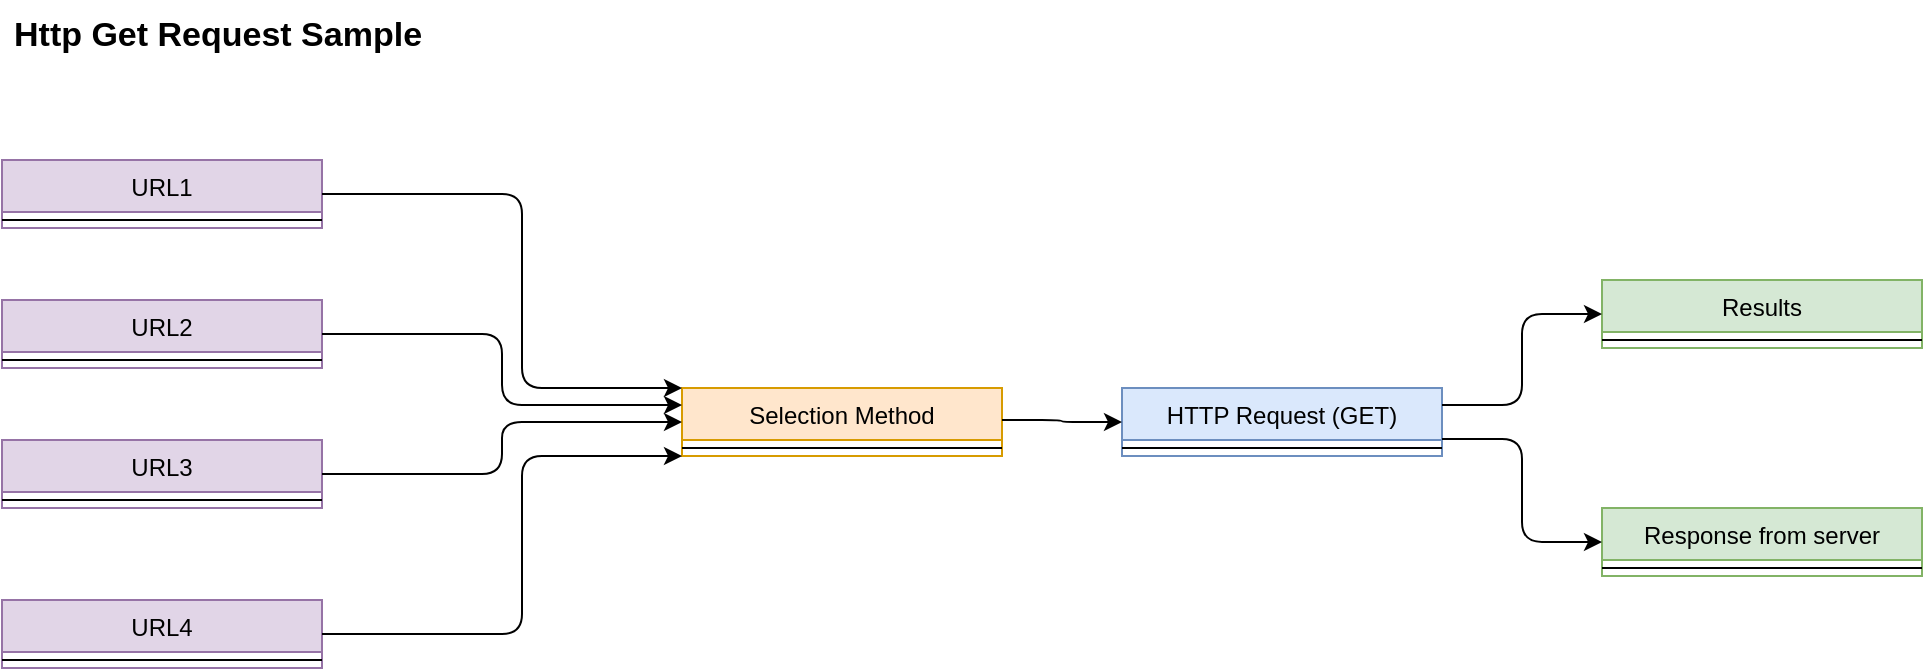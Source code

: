 <mxfile version="14.1.8" type="device"><diagram id="C5RBs43oDa-KdzZeNtuy" name="Page-1"><mxGraphModel dx="1026" dy="594" grid="1" gridSize="10" guides="1" tooltips="1" connect="1" arrows="1" fold="1" page="1" pageScale="1" pageWidth="827" pageHeight="1169" math="0" shadow="0"><root><mxCell id="WIyWlLk6GJQsqaUBKTNV-0"/><mxCell id="WIyWlLk6GJQsqaUBKTNV-1" parent="WIyWlLk6GJQsqaUBKTNV-0"/><mxCell id="zkfFHV4jXpPFQw0GAbJ--13" value="URL1" style="swimlane;fontStyle=0;align=center;verticalAlign=top;childLayout=stackLayout;horizontal=1;startSize=26;horizontalStack=0;resizeParent=1;resizeLast=0;collapsible=1;marginBottom=0;rounded=0;shadow=0;strokeWidth=1;fillColor=#e1d5e7;strokeColor=#9673a6;" parent="WIyWlLk6GJQsqaUBKTNV-1" vertex="1"><mxGeometry x="40" y="100" width="160" height="34" as="geometry"><mxRectangle x="340" y="380" width="170" height="26" as="alternateBounds"/></mxGeometry></mxCell><mxCell id="zkfFHV4jXpPFQw0GAbJ--15" value="" style="line;html=1;strokeWidth=1;align=left;verticalAlign=middle;spacingTop=-1;spacingLeft=3;spacingRight=3;rotatable=0;labelPosition=right;points=[];portConstraint=eastwest;" parent="zkfFHV4jXpPFQw0GAbJ--13" vertex="1"><mxGeometry y="26" width="160" height="8" as="geometry"/></mxCell><mxCell id="W9wzBwucB9AwO86Fl_An-0" value="Http Get Request Sample" style="text;align=left;verticalAlign=top;spacingLeft=4;spacingRight=4;overflow=hidden;rotatable=0;points=[[0,0.5],[1,0.5]];portConstraint=eastwest;rounded=0;shadow=0;html=0;fontStyle=1;fontSize=17;" vertex="1" parent="WIyWlLk6GJQsqaUBKTNV-1"><mxGeometry x="40" y="20" width="220" height="26" as="geometry"/></mxCell><mxCell id="W9wzBwucB9AwO86Fl_An-1" value="URL3" style="swimlane;fontStyle=0;align=center;verticalAlign=top;childLayout=stackLayout;horizontal=1;startSize=26;horizontalStack=0;resizeParent=1;resizeLast=0;collapsible=1;marginBottom=0;rounded=0;shadow=0;strokeWidth=1;fillColor=#e1d5e7;strokeColor=#9673a6;" vertex="1" parent="WIyWlLk6GJQsqaUBKTNV-1"><mxGeometry x="40" y="240" width="160" height="34" as="geometry"><mxRectangle x="340" y="380" width="170" height="26" as="alternateBounds"/></mxGeometry></mxCell><mxCell id="W9wzBwucB9AwO86Fl_An-3" value="" style="line;html=1;strokeWidth=1;align=left;verticalAlign=middle;spacingTop=-1;spacingLeft=3;spacingRight=3;rotatable=0;labelPosition=right;points=[];portConstraint=eastwest;" vertex="1" parent="W9wzBwucB9AwO86Fl_An-1"><mxGeometry y="26" width="160" height="8" as="geometry"/></mxCell><mxCell id="W9wzBwucB9AwO86Fl_An-4" value="URL2" style="swimlane;fontStyle=0;align=center;verticalAlign=top;childLayout=stackLayout;horizontal=1;startSize=26;horizontalStack=0;resizeParent=1;resizeLast=0;collapsible=1;marginBottom=0;rounded=0;shadow=0;strokeWidth=1;fillColor=#e1d5e7;strokeColor=#9673a6;" vertex="1" parent="WIyWlLk6GJQsqaUBKTNV-1"><mxGeometry x="40" y="170" width="160" height="34" as="geometry"><mxRectangle x="340" y="380" width="170" height="26" as="alternateBounds"/></mxGeometry></mxCell><mxCell id="W9wzBwucB9AwO86Fl_An-6" value="" style="line;html=1;strokeWidth=1;align=left;verticalAlign=middle;spacingTop=-1;spacingLeft=3;spacingRight=3;rotatable=0;labelPosition=right;points=[];portConstraint=eastwest;" vertex="1" parent="W9wzBwucB9AwO86Fl_An-4"><mxGeometry y="26" width="160" height="8" as="geometry"/></mxCell><mxCell id="W9wzBwucB9AwO86Fl_An-7" value="URL4" style="swimlane;fontStyle=0;align=center;verticalAlign=top;childLayout=stackLayout;horizontal=1;startSize=26;horizontalStack=0;resizeParent=1;resizeLast=0;collapsible=1;marginBottom=0;rounded=0;shadow=0;strokeWidth=1;fillColor=#e1d5e7;strokeColor=#9673a6;" vertex="1" parent="WIyWlLk6GJQsqaUBKTNV-1"><mxGeometry x="40" y="320" width="160" height="34" as="geometry"><mxRectangle x="340" y="380" width="170" height="26" as="alternateBounds"/></mxGeometry></mxCell><mxCell id="W9wzBwucB9AwO86Fl_An-9" value="" style="line;html=1;strokeWidth=1;align=left;verticalAlign=middle;spacingTop=-1;spacingLeft=3;spacingRight=3;rotatable=0;labelPosition=right;points=[];portConstraint=eastwest;" vertex="1" parent="W9wzBwucB9AwO86Fl_An-7"><mxGeometry y="26" width="160" height="8" as="geometry"/></mxCell><mxCell id="W9wzBwucB9AwO86Fl_An-11" value="HTTP Request (GET)" style="swimlane;fontStyle=0;align=center;verticalAlign=top;childLayout=stackLayout;horizontal=1;startSize=26;horizontalStack=0;resizeParent=1;resizeLast=0;collapsible=1;marginBottom=0;rounded=0;shadow=0;strokeWidth=1;fillColor=#dae8fc;strokeColor=#6c8ebf;" vertex="1" parent="WIyWlLk6GJQsqaUBKTNV-1"><mxGeometry x="600" y="214" width="160" height="34" as="geometry"><mxRectangle x="340" y="380" width="170" height="26" as="alternateBounds"/></mxGeometry></mxCell><mxCell id="W9wzBwucB9AwO86Fl_An-12" value="" style="line;html=1;strokeWidth=1;align=left;verticalAlign=middle;spacingTop=-1;spacingLeft=3;spacingRight=3;rotatable=0;labelPosition=right;points=[];portConstraint=eastwest;" vertex="1" parent="W9wzBwucB9AwO86Fl_An-11"><mxGeometry y="26" width="160" height="8" as="geometry"/></mxCell><mxCell id="W9wzBwucB9AwO86Fl_An-13" value="Selection Method" style="swimlane;fontStyle=0;align=center;verticalAlign=top;childLayout=stackLayout;horizontal=1;startSize=26;horizontalStack=0;resizeParent=1;resizeLast=0;collapsible=1;marginBottom=0;rounded=0;shadow=0;strokeWidth=1;fillColor=#ffe6cc;strokeColor=#d79b00;" vertex="1" parent="WIyWlLk6GJQsqaUBKTNV-1"><mxGeometry x="380" y="214" width="160" height="34" as="geometry"><mxRectangle x="340" y="380" width="170" height="26" as="alternateBounds"/></mxGeometry></mxCell><mxCell id="W9wzBwucB9AwO86Fl_An-14" value="" style="line;html=1;strokeWidth=1;align=left;verticalAlign=middle;spacingTop=-1;spacingLeft=3;spacingRight=3;rotatable=0;labelPosition=right;points=[];portConstraint=eastwest;" vertex="1" parent="W9wzBwucB9AwO86Fl_An-13"><mxGeometry y="26" width="160" height="8" as="geometry"/></mxCell><mxCell id="W9wzBwucB9AwO86Fl_An-15" value="Response from server" style="swimlane;fontStyle=0;align=center;verticalAlign=top;childLayout=stackLayout;horizontal=1;startSize=26;horizontalStack=0;resizeParent=1;resizeLast=0;collapsible=1;marginBottom=0;rounded=0;shadow=0;strokeWidth=1;fillColor=#d5e8d4;strokeColor=#82b366;" vertex="1" parent="WIyWlLk6GJQsqaUBKTNV-1"><mxGeometry x="840" y="274" width="160" height="34" as="geometry"><mxRectangle x="340" y="380" width="170" height="26" as="alternateBounds"/></mxGeometry></mxCell><mxCell id="W9wzBwucB9AwO86Fl_An-16" value="" style="line;html=1;strokeWidth=1;align=left;verticalAlign=middle;spacingTop=-1;spacingLeft=3;spacingRight=3;rotatable=0;labelPosition=right;points=[];portConstraint=eastwest;" vertex="1" parent="W9wzBwucB9AwO86Fl_An-15"><mxGeometry y="26" width="160" height="8" as="geometry"/></mxCell><mxCell id="W9wzBwucB9AwO86Fl_An-17" value="Results" style="swimlane;fontStyle=0;align=center;verticalAlign=top;childLayout=stackLayout;horizontal=1;startSize=26;horizontalStack=0;resizeParent=1;resizeLast=0;collapsible=1;marginBottom=0;rounded=0;shadow=0;strokeWidth=1;fillColor=#d5e8d4;strokeColor=#82b366;" vertex="1" parent="WIyWlLk6GJQsqaUBKTNV-1"><mxGeometry x="840" y="160" width="160" height="34" as="geometry"><mxRectangle x="340" y="380" width="170" height="26" as="alternateBounds"/></mxGeometry></mxCell><mxCell id="W9wzBwucB9AwO86Fl_An-18" value="" style="line;html=1;strokeWidth=1;align=left;verticalAlign=middle;spacingTop=-1;spacingLeft=3;spacingRight=3;rotatable=0;labelPosition=right;points=[];portConstraint=eastwest;" vertex="1" parent="W9wzBwucB9AwO86Fl_An-17"><mxGeometry y="26" width="160" height="8" as="geometry"/></mxCell><mxCell id="W9wzBwucB9AwO86Fl_An-19" value="" style="edgeStyle=elbowEdgeStyle;elbow=horizontal;endArrow=classic;html=1;fontSize=17;entryX=0;entryY=0.5;entryDx=0;entryDy=0;exitX=1;exitY=0.25;exitDx=0;exitDy=0;" edge="1" parent="WIyWlLk6GJQsqaUBKTNV-1" source="W9wzBwucB9AwO86Fl_An-11" target="W9wzBwucB9AwO86Fl_An-17"><mxGeometry width="50" height="50" relative="1" as="geometry"><mxPoint x="770" y="224" as="sourcePoint"/><mxPoint x="820" y="174" as="targetPoint"/></mxGeometry></mxCell><mxCell id="W9wzBwucB9AwO86Fl_An-20" value="" style="edgeStyle=elbowEdgeStyle;elbow=horizontal;endArrow=classic;html=1;fontSize=17;entryX=0;entryY=0.5;entryDx=0;entryDy=0;exitX=1;exitY=0.75;exitDx=0;exitDy=0;" edge="1" parent="WIyWlLk6GJQsqaUBKTNV-1" source="W9wzBwucB9AwO86Fl_An-11" target="W9wzBwucB9AwO86Fl_An-15"><mxGeometry width="50" height="50" relative="1" as="geometry"><mxPoint x="780" y="240" as="sourcePoint"/><mxPoint x="840" y="320" as="targetPoint"/></mxGeometry></mxCell><mxCell id="W9wzBwucB9AwO86Fl_An-21" value="" style="edgeStyle=elbowEdgeStyle;elbow=horizontal;endArrow=classic;html=1;fontSize=17;entryX=0;entryY=0;entryDx=0;entryDy=0;exitX=1;exitY=0.5;exitDx=0;exitDy=0;" edge="1" parent="WIyWlLk6GJQsqaUBKTNV-1" source="zkfFHV4jXpPFQw0GAbJ--13" target="W9wzBwucB9AwO86Fl_An-13"><mxGeometry width="50" height="50" relative="1" as="geometry"><mxPoint x="210" y="120" as="sourcePoint"/><mxPoint x="260" y="70" as="targetPoint"/><Array as="points"><mxPoint x="300" y="160"/></Array></mxGeometry></mxCell><mxCell id="W9wzBwucB9AwO86Fl_An-25" value="" style="edgeStyle=elbowEdgeStyle;elbow=horizontal;endArrow=classic;html=1;fontSize=17;exitX=1;exitY=0.5;exitDx=0;exitDy=0;entryX=0;entryY=0.25;entryDx=0;entryDy=0;" edge="1" parent="WIyWlLk6GJQsqaUBKTNV-1" source="W9wzBwucB9AwO86Fl_An-4" target="W9wzBwucB9AwO86Fl_An-13"><mxGeometry width="50" height="50" relative="1" as="geometry"><mxPoint x="210" y="194" as="sourcePoint"/><mxPoint x="260" y="300" as="targetPoint"/></mxGeometry></mxCell><mxCell id="W9wzBwucB9AwO86Fl_An-26" value="" style="edgeStyle=elbowEdgeStyle;elbow=horizontal;endArrow=classic;html=1;fontSize=17;exitX=1;exitY=0.5;exitDx=0;exitDy=0;entryX=0;entryY=1;entryDx=0;entryDy=0;" edge="1" parent="WIyWlLk6GJQsqaUBKTNV-1" source="W9wzBwucB9AwO86Fl_An-7" target="W9wzBwucB9AwO86Fl_An-13"><mxGeometry width="50" height="50" relative="1" as="geometry"><mxPoint x="220" y="330" as="sourcePoint"/><mxPoint x="270" y="280" as="targetPoint"/><Array as="points"><mxPoint x="300" y="300"/></Array></mxGeometry></mxCell><mxCell id="W9wzBwucB9AwO86Fl_An-27" value="" style="edgeStyle=elbowEdgeStyle;elbow=horizontal;endArrow=classic;html=1;fontSize=17;entryX=0;entryY=0.5;entryDx=0;entryDy=0;exitX=1;exitY=0.5;exitDx=0;exitDy=0;" edge="1" parent="WIyWlLk6GJQsqaUBKTNV-1" source="W9wzBwucB9AwO86Fl_An-1" target="W9wzBwucB9AwO86Fl_An-13"><mxGeometry width="50" height="50" relative="1" as="geometry"><mxPoint x="220" y="264" as="sourcePoint"/><mxPoint x="270" y="214" as="targetPoint"/></mxGeometry></mxCell><mxCell id="W9wzBwucB9AwO86Fl_An-28" value="" style="edgeStyle=elbowEdgeStyle;elbow=horizontal;endArrow=classic;html=1;fontSize=17;entryX=0;entryY=0.5;entryDx=0;entryDy=0;" edge="1" parent="WIyWlLk6GJQsqaUBKTNV-1" target="W9wzBwucB9AwO86Fl_An-11"><mxGeometry width="50" height="50" relative="1" as="geometry"><mxPoint x="540" y="230" as="sourcePoint"/><mxPoint x="590" y="180" as="targetPoint"/></mxGeometry></mxCell></root></mxGraphModel></diagram></mxfile>